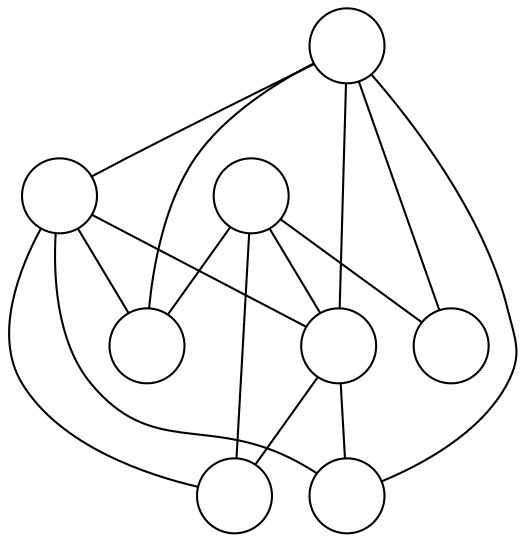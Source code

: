 graph G {
  node[label="", shape=circle]
  0;
  1;
  2;
  3;
  4;
  5;
  6;
  7;
  4 -- 0;
  4 -- 1;
  5 -- 0;
  5 -- 1;
  5 -- 2;
  5 -- 4;
  6 -- 0;
  6 -- 2;
  6 -- 3;
  6 -- 4;
  7 -- 1;
  7 -- 2;
  7 -- 3;
  7 -- 4;
  7 -- 5;
}
